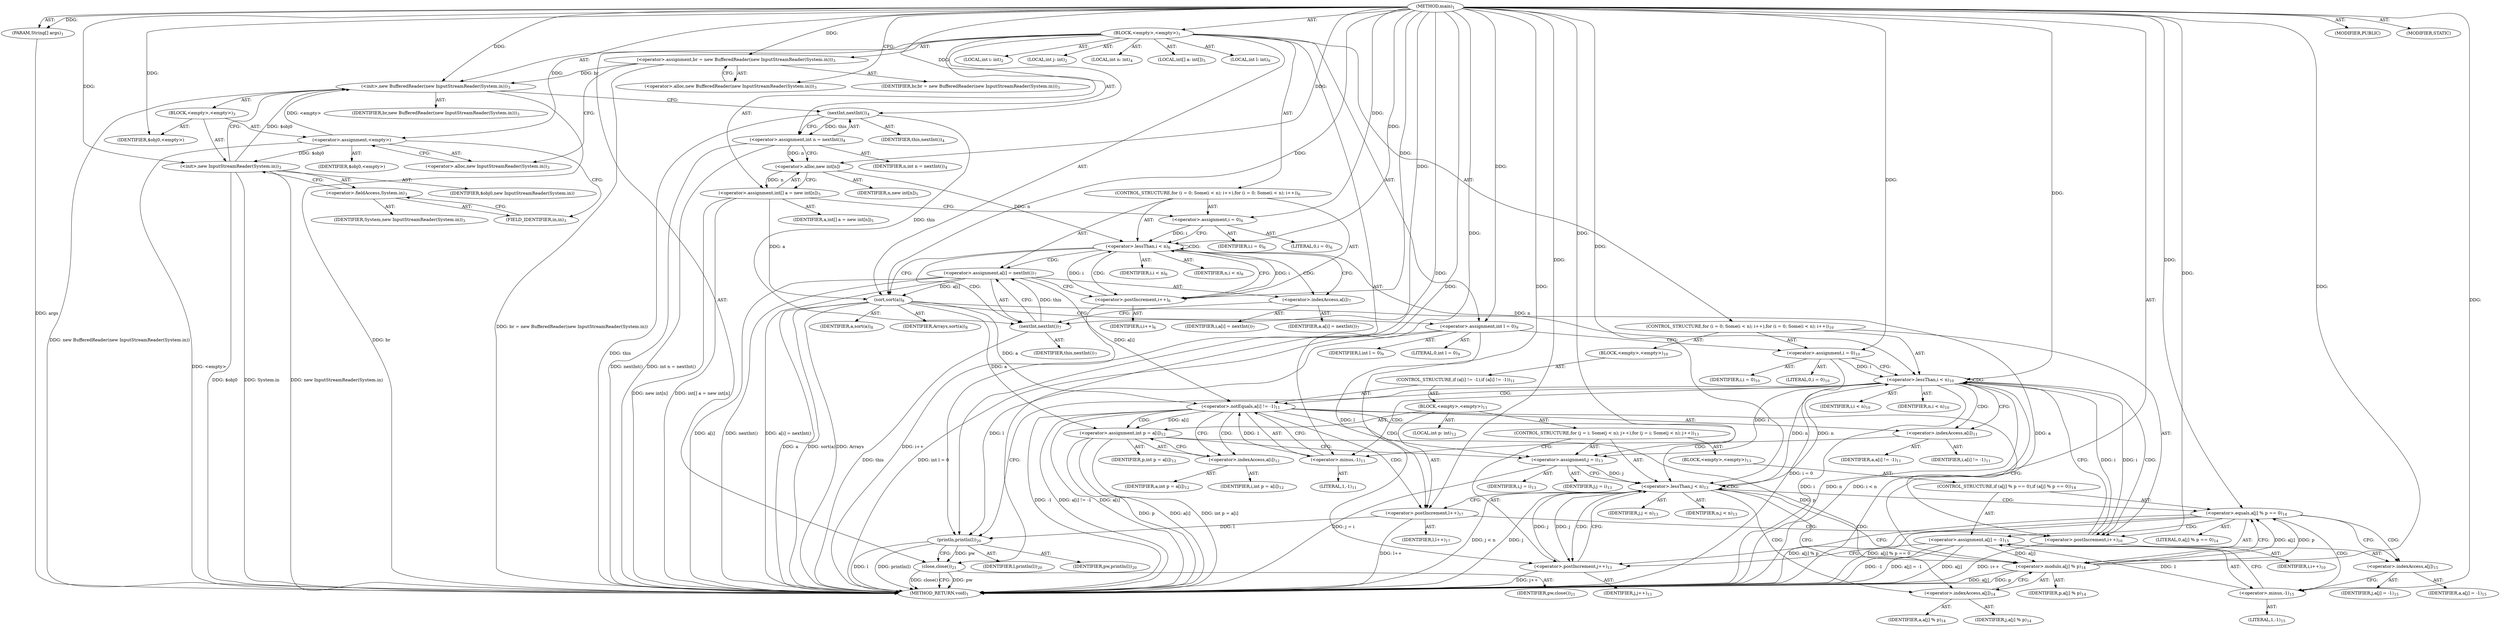 digraph "main" {  
"17" [label = <(METHOD,main)<SUB>1</SUB>> ]
"18" [label = <(PARAM,String[] args)<SUB>1</SUB>> ]
"19" [label = <(BLOCK,&lt;empty&gt;,&lt;empty&gt;)<SUB>1</SUB>> ]
"20" [label = <(LOCAL,int i: int)<SUB>2</SUB>> ]
"21" [label = <(LOCAL,int j: int)<SUB>2</SUB>> ]
"22" [label = <(&lt;operator&gt;.assignment,br = new BufferedReader(new InputStreamReader(System.in)))<SUB>3</SUB>> ]
"23" [label = <(IDENTIFIER,br,br = new BufferedReader(new InputStreamReader(System.in)))<SUB>3</SUB>> ]
"24" [label = <(&lt;operator&gt;.alloc,new BufferedReader(new InputStreamReader(System.in)))<SUB>3</SUB>> ]
"25" [label = <(&lt;init&gt;,new BufferedReader(new InputStreamReader(System.in)))<SUB>3</SUB>> ]
"26" [label = <(IDENTIFIER,br,new BufferedReader(new InputStreamReader(System.in)))<SUB>3</SUB>> ]
"27" [label = <(BLOCK,&lt;empty&gt;,&lt;empty&gt;)<SUB>3</SUB>> ]
"28" [label = <(&lt;operator&gt;.assignment,&lt;empty&gt;)> ]
"29" [label = <(IDENTIFIER,$obj0,&lt;empty&gt;)> ]
"30" [label = <(&lt;operator&gt;.alloc,new InputStreamReader(System.in))<SUB>3</SUB>> ]
"31" [label = <(&lt;init&gt;,new InputStreamReader(System.in))<SUB>3</SUB>> ]
"32" [label = <(IDENTIFIER,$obj0,new InputStreamReader(System.in))> ]
"33" [label = <(&lt;operator&gt;.fieldAccess,System.in)<SUB>3</SUB>> ]
"34" [label = <(IDENTIFIER,System,new InputStreamReader(System.in))<SUB>3</SUB>> ]
"35" [label = <(FIELD_IDENTIFIER,in,in)<SUB>3</SUB>> ]
"36" [label = <(IDENTIFIER,$obj0,&lt;empty&gt;)> ]
"37" [label = <(LOCAL,int n: int)<SUB>4</SUB>> ]
"38" [label = <(&lt;operator&gt;.assignment,int n = nextInt())<SUB>4</SUB>> ]
"39" [label = <(IDENTIFIER,n,int n = nextInt())<SUB>4</SUB>> ]
"40" [label = <(nextInt,nextInt())<SUB>4</SUB>> ]
"41" [label = <(IDENTIFIER,this,nextInt())<SUB>4</SUB>> ]
"42" [label = <(LOCAL,int[] a: int[])<SUB>5</SUB>> ]
"43" [label = <(&lt;operator&gt;.assignment,int[] a = new int[n])<SUB>5</SUB>> ]
"44" [label = <(IDENTIFIER,a,int[] a = new int[n])<SUB>5</SUB>> ]
"45" [label = <(&lt;operator&gt;.alloc,new int[n])> ]
"46" [label = <(IDENTIFIER,n,new int[n])<SUB>5</SUB>> ]
"47" [label = <(CONTROL_STRUCTURE,for (i = 0; Some(i &lt; n); i++),for (i = 0; Some(i &lt; n); i++))<SUB>6</SUB>> ]
"48" [label = <(&lt;operator&gt;.assignment,i = 0)<SUB>6</SUB>> ]
"49" [label = <(IDENTIFIER,i,i = 0)<SUB>6</SUB>> ]
"50" [label = <(LITERAL,0,i = 0)<SUB>6</SUB>> ]
"51" [label = <(&lt;operator&gt;.lessThan,i &lt; n)<SUB>6</SUB>> ]
"52" [label = <(IDENTIFIER,i,i &lt; n)<SUB>6</SUB>> ]
"53" [label = <(IDENTIFIER,n,i &lt; n)<SUB>6</SUB>> ]
"54" [label = <(&lt;operator&gt;.postIncrement,i++)<SUB>6</SUB>> ]
"55" [label = <(IDENTIFIER,i,i++)<SUB>6</SUB>> ]
"56" [label = <(&lt;operator&gt;.assignment,a[i] = nextInt())<SUB>7</SUB>> ]
"57" [label = <(&lt;operator&gt;.indexAccess,a[i])<SUB>7</SUB>> ]
"58" [label = <(IDENTIFIER,a,a[i] = nextInt())<SUB>7</SUB>> ]
"59" [label = <(IDENTIFIER,i,a[i] = nextInt())<SUB>7</SUB>> ]
"60" [label = <(nextInt,nextInt())<SUB>7</SUB>> ]
"61" [label = <(IDENTIFIER,this,nextInt())<SUB>7</SUB>> ]
"62" [label = <(sort,sort(a))<SUB>8</SUB>> ]
"63" [label = <(IDENTIFIER,Arrays,sort(a))<SUB>8</SUB>> ]
"64" [label = <(IDENTIFIER,a,sort(a))<SUB>8</SUB>> ]
"65" [label = <(LOCAL,int l: int)<SUB>9</SUB>> ]
"66" [label = <(&lt;operator&gt;.assignment,int l = 0)<SUB>9</SUB>> ]
"67" [label = <(IDENTIFIER,l,int l = 0)<SUB>9</SUB>> ]
"68" [label = <(LITERAL,0,int l = 0)<SUB>9</SUB>> ]
"69" [label = <(CONTROL_STRUCTURE,for (i = 0; Some(i &lt; n); i++),for (i = 0; Some(i &lt; n); i++))<SUB>10</SUB>> ]
"70" [label = <(&lt;operator&gt;.assignment,i = 0)<SUB>10</SUB>> ]
"71" [label = <(IDENTIFIER,i,i = 0)<SUB>10</SUB>> ]
"72" [label = <(LITERAL,0,i = 0)<SUB>10</SUB>> ]
"73" [label = <(&lt;operator&gt;.lessThan,i &lt; n)<SUB>10</SUB>> ]
"74" [label = <(IDENTIFIER,i,i &lt; n)<SUB>10</SUB>> ]
"75" [label = <(IDENTIFIER,n,i &lt; n)<SUB>10</SUB>> ]
"76" [label = <(&lt;operator&gt;.postIncrement,i++)<SUB>10</SUB>> ]
"77" [label = <(IDENTIFIER,i,i++)<SUB>10</SUB>> ]
"78" [label = <(BLOCK,&lt;empty&gt;,&lt;empty&gt;)<SUB>10</SUB>> ]
"79" [label = <(CONTROL_STRUCTURE,if (a[i] != -1),if (a[i] != -1))<SUB>11</SUB>> ]
"80" [label = <(&lt;operator&gt;.notEquals,a[i] != -1)<SUB>11</SUB>> ]
"81" [label = <(&lt;operator&gt;.indexAccess,a[i])<SUB>11</SUB>> ]
"82" [label = <(IDENTIFIER,a,a[i] != -1)<SUB>11</SUB>> ]
"83" [label = <(IDENTIFIER,i,a[i] != -1)<SUB>11</SUB>> ]
"84" [label = <(&lt;operator&gt;.minus,-1)<SUB>11</SUB>> ]
"85" [label = <(LITERAL,1,-1)<SUB>11</SUB>> ]
"86" [label = <(BLOCK,&lt;empty&gt;,&lt;empty&gt;)<SUB>11</SUB>> ]
"87" [label = <(LOCAL,int p: int)<SUB>12</SUB>> ]
"88" [label = <(&lt;operator&gt;.assignment,int p = a[i])<SUB>12</SUB>> ]
"89" [label = <(IDENTIFIER,p,int p = a[i])<SUB>12</SUB>> ]
"90" [label = <(&lt;operator&gt;.indexAccess,a[i])<SUB>12</SUB>> ]
"91" [label = <(IDENTIFIER,a,int p = a[i])<SUB>12</SUB>> ]
"92" [label = <(IDENTIFIER,i,int p = a[i])<SUB>12</SUB>> ]
"93" [label = <(CONTROL_STRUCTURE,for (j = i; Some(j &lt; n); j++),for (j = i; Some(j &lt; n); j++))<SUB>13</SUB>> ]
"94" [label = <(&lt;operator&gt;.assignment,j = i)<SUB>13</SUB>> ]
"95" [label = <(IDENTIFIER,j,j = i)<SUB>13</SUB>> ]
"96" [label = <(IDENTIFIER,i,j = i)<SUB>13</SUB>> ]
"97" [label = <(&lt;operator&gt;.lessThan,j &lt; n)<SUB>13</SUB>> ]
"98" [label = <(IDENTIFIER,j,j &lt; n)<SUB>13</SUB>> ]
"99" [label = <(IDENTIFIER,n,j &lt; n)<SUB>13</SUB>> ]
"100" [label = <(&lt;operator&gt;.postIncrement,j++)<SUB>13</SUB>> ]
"101" [label = <(IDENTIFIER,j,j++)<SUB>13</SUB>> ]
"102" [label = <(BLOCK,&lt;empty&gt;,&lt;empty&gt;)<SUB>13</SUB>> ]
"103" [label = <(CONTROL_STRUCTURE,if (a[j] % p == 0),if (a[j] % p == 0))<SUB>14</SUB>> ]
"104" [label = <(&lt;operator&gt;.equals,a[j] % p == 0)<SUB>14</SUB>> ]
"105" [label = <(&lt;operator&gt;.modulo,a[j] % p)<SUB>14</SUB>> ]
"106" [label = <(&lt;operator&gt;.indexAccess,a[j])<SUB>14</SUB>> ]
"107" [label = <(IDENTIFIER,a,a[j] % p)<SUB>14</SUB>> ]
"108" [label = <(IDENTIFIER,j,a[j] % p)<SUB>14</SUB>> ]
"109" [label = <(IDENTIFIER,p,a[j] % p)<SUB>14</SUB>> ]
"110" [label = <(LITERAL,0,a[j] % p == 0)<SUB>14</SUB>> ]
"111" [label = <(&lt;operator&gt;.assignment,a[j] = -1)<SUB>15</SUB>> ]
"112" [label = <(&lt;operator&gt;.indexAccess,a[j])<SUB>15</SUB>> ]
"113" [label = <(IDENTIFIER,a,a[j] = -1)<SUB>15</SUB>> ]
"114" [label = <(IDENTIFIER,j,a[j] = -1)<SUB>15</SUB>> ]
"115" [label = <(&lt;operator&gt;.minus,-1)<SUB>15</SUB>> ]
"116" [label = <(LITERAL,1,-1)<SUB>15</SUB>> ]
"117" [label = <(&lt;operator&gt;.postIncrement,l++)<SUB>17</SUB>> ]
"118" [label = <(IDENTIFIER,l,l++)<SUB>17</SUB>> ]
"119" [label = <(println,println(l))<SUB>20</SUB>> ]
"120" [label = <(IDENTIFIER,pw,println(l))<SUB>20</SUB>> ]
"121" [label = <(IDENTIFIER,l,println(l))<SUB>20</SUB>> ]
"122" [label = <(close,close())<SUB>21</SUB>> ]
"123" [label = <(IDENTIFIER,pw,close())<SUB>21</SUB>> ]
"124" [label = <(MODIFIER,PUBLIC)> ]
"125" [label = <(MODIFIER,STATIC)> ]
"126" [label = <(METHOD_RETURN,void)<SUB>1</SUB>> ]
  "17" -> "18"  [ label = "AST: "] 
  "17" -> "19"  [ label = "AST: "] 
  "17" -> "124"  [ label = "AST: "] 
  "17" -> "125"  [ label = "AST: "] 
  "17" -> "126"  [ label = "AST: "] 
  "19" -> "20"  [ label = "AST: "] 
  "19" -> "21"  [ label = "AST: "] 
  "19" -> "22"  [ label = "AST: "] 
  "19" -> "25"  [ label = "AST: "] 
  "19" -> "37"  [ label = "AST: "] 
  "19" -> "38"  [ label = "AST: "] 
  "19" -> "42"  [ label = "AST: "] 
  "19" -> "43"  [ label = "AST: "] 
  "19" -> "47"  [ label = "AST: "] 
  "19" -> "62"  [ label = "AST: "] 
  "19" -> "65"  [ label = "AST: "] 
  "19" -> "66"  [ label = "AST: "] 
  "19" -> "69"  [ label = "AST: "] 
  "19" -> "119"  [ label = "AST: "] 
  "19" -> "122"  [ label = "AST: "] 
  "22" -> "23"  [ label = "AST: "] 
  "22" -> "24"  [ label = "AST: "] 
  "25" -> "26"  [ label = "AST: "] 
  "25" -> "27"  [ label = "AST: "] 
  "27" -> "28"  [ label = "AST: "] 
  "27" -> "31"  [ label = "AST: "] 
  "27" -> "36"  [ label = "AST: "] 
  "28" -> "29"  [ label = "AST: "] 
  "28" -> "30"  [ label = "AST: "] 
  "31" -> "32"  [ label = "AST: "] 
  "31" -> "33"  [ label = "AST: "] 
  "33" -> "34"  [ label = "AST: "] 
  "33" -> "35"  [ label = "AST: "] 
  "38" -> "39"  [ label = "AST: "] 
  "38" -> "40"  [ label = "AST: "] 
  "40" -> "41"  [ label = "AST: "] 
  "43" -> "44"  [ label = "AST: "] 
  "43" -> "45"  [ label = "AST: "] 
  "45" -> "46"  [ label = "AST: "] 
  "47" -> "48"  [ label = "AST: "] 
  "47" -> "51"  [ label = "AST: "] 
  "47" -> "54"  [ label = "AST: "] 
  "47" -> "56"  [ label = "AST: "] 
  "48" -> "49"  [ label = "AST: "] 
  "48" -> "50"  [ label = "AST: "] 
  "51" -> "52"  [ label = "AST: "] 
  "51" -> "53"  [ label = "AST: "] 
  "54" -> "55"  [ label = "AST: "] 
  "56" -> "57"  [ label = "AST: "] 
  "56" -> "60"  [ label = "AST: "] 
  "57" -> "58"  [ label = "AST: "] 
  "57" -> "59"  [ label = "AST: "] 
  "60" -> "61"  [ label = "AST: "] 
  "62" -> "63"  [ label = "AST: "] 
  "62" -> "64"  [ label = "AST: "] 
  "66" -> "67"  [ label = "AST: "] 
  "66" -> "68"  [ label = "AST: "] 
  "69" -> "70"  [ label = "AST: "] 
  "69" -> "73"  [ label = "AST: "] 
  "69" -> "76"  [ label = "AST: "] 
  "69" -> "78"  [ label = "AST: "] 
  "70" -> "71"  [ label = "AST: "] 
  "70" -> "72"  [ label = "AST: "] 
  "73" -> "74"  [ label = "AST: "] 
  "73" -> "75"  [ label = "AST: "] 
  "76" -> "77"  [ label = "AST: "] 
  "78" -> "79"  [ label = "AST: "] 
  "79" -> "80"  [ label = "AST: "] 
  "79" -> "86"  [ label = "AST: "] 
  "80" -> "81"  [ label = "AST: "] 
  "80" -> "84"  [ label = "AST: "] 
  "81" -> "82"  [ label = "AST: "] 
  "81" -> "83"  [ label = "AST: "] 
  "84" -> "85"  [ label = "AST: "] 
  "86" -> "87"  [ label = "AST: "] 
  "86" -> "88"  [ label = "AST: "] 
  "86" -> "93"  [ label = "AST: "] 
  "86" -> "117"  [ label = "AST: "] 
  "88" -> "89"  [ label = "AST: "] 
  "88" -> "90"  [ label = "AST: "] 
  "90" -> "91"  [ label = "AST: "] 
  "90" -> "92"  [ label = "AST: "] 
  "93" -> "94"  [ label = "AST: "] 
  "93" -> "97"  [ label = "AST: "] 
  "93" -> "100"  [ label = "AST: "] 
  "93" -> "102"  [ label = "AST: "] 
  "94" -> "95"  [ label = "AST: "] 
  "94" -> "96"  [ label = "AST: "] 
  "97" -> "98"  [ label = "AST: "] 
  "97" -> "99"  [ label = "AST: "] 
  "100" -> "101"  [ label = "AST: "] 
  "102" -> "103"  [ label = "AST: "] 
  "103" -> "104"  [ label = "AST: "] 
  "103" -> "111"  [ label = "AST: "] 
  "104" -> "105"  [ label = "AST: "] 
  "104" -> "110"  [ label = "AST: "] 
  "105" -> "106"  [ label = "AST: "] 
  "105" -> "109"  [ label = "AST: "] 
  "106" -> "107"  [ label = "AST: "] 
  "106" -> "108"  [ label = "AST: "] 
  "111" -> "112"  [ label = "AST: "] 
  "111" -> "115"  [ label = "AST: "] 
  "112" -> "113"  [ label = "AST: "] 
  "112" -> "114"  [ label = "AST: "] 
  "115" -> "116"  [ label = "AST: "] 
  "117" -> "118"  [ label = "AST: "] 
  "119" -> "120"  [ label = "AST: "] 
  "119" -> "121"  [ label = "AST: "] 
  "122" -> "123"  [ label = "AST: "] 
  "22" -> "30"  [ label = "CFG: "] 
  "25" -> "40"  [ label = "CFG: "] 
  "38" -> "45"  [ label = "CFG: "] 
  "43" -> "48"  [ label = "CFG: "] 
  "62" -> "66"  [ label = "CFG: "] 
  "66" -> "70"  [ label = "CFG: "] 
  "119" -> "122"  [ label = "CFG: "] 
  "122" -> "126"  [ label = "CFG: "] 
  "24" -> "22"  [ label = "CFG: "] 
  "40" -> "38"  [ label = "CFG: "] 
  "45" -> "43"  [ label = "CFG: "] 
  "48" -> "51"  [ label = "CFG: "] 
  "51" -> "57"  [ label = "CFG: "] 
  "51" -> "62"  [ label = "CFG: "] 
  "54" -> "51"  [ label = "CFG: "] 
  "56" -> "54"  [ label = "CFG: "] 
  "70" -> "73"  [ label = "CFG: "] 
  "73" -> "81"  [ label = "CFG: "] 
  "73" -> "119"  [ label = "CFG: "] 
  "76" -> "73"  [ label = "CFG: "] 
  "28" -> "35"  [ label = "CFG: "] 
  "31" -> "25"  [ label = "CFG: "] 
  "57" -> "60"  [ label = "CFG: "] 
  "60" -> "56"  [ label = "CFG: "] 
  "30" -> "28"  [ label = "CFG: "] 
  "33" -> "31"  [ label = "CFG: "] 
  "80" -> "90"  [ label = "CFG: "] 
  "80" -> "76"  [ label = "CFG: "] 
  "35" -> "33"  [ label = "CFG: "] 
  "81" -> "84"  [ label = "CFG: "] 
  "84" -> "80"  [ label = "CFG: "] 
  "88" -> "94"  [ label = "CFG: "] 
  "117" -> "76"  [ label = "CFG: "] 
  "90" -> "88"  [ label = "CFG: "] 
  "94" -> "97"  [ label = "CFG: "] 
  "97" -> "106"  [ label = "CFG: "] 
  "97" -> "117"  [ label = "CFG: "] 
  "100" -> "97"  [ label = "CFG: "] 
  "104" -> "112"  [ label = "CFG: "] 
  "104" -> "100"  [ label = "CFG: "] 
  "111" -> "100"  [ label = "CFG: "] 
  "105" -> "104"  [ label = "CFG: "] 
  "112" -> "115"  [ label = "CFG: "] 
  "115" -> "111"  [ label = "CFG: "] 
  "106" -> "105"  [ label = "CFG: "] 
  "17" -> "24"  [ label = "CFG: "] 
  "18" -> "126"  [ label = "DDG: args"] 
  "22" -> "126"  [ label = "DDG: br = new BufferedReader(new InputStreamReader(System.in))"] 
  "25" -> "126"  [ label = "DDG: br"] 
  "28" -> "126"  [ label = "DDG: &lt;empty&gt;"] 
  "31" -> "126"  [ label = "DDG: $obj0"] 
  "31" -> "126"  [ label = "DDG: System.in"] 
  "31" -> "126"  [ label = "DDG: new InputStreamReader(System.in)"] 
  "25" -> "126"  [ label = "DDG: new BufferedReader(new InputStreamReader(System.in))"] 
  "40" -> "126"  [ label = "DDG: this"] 
  "38" -> "126"  [ label = "DDG: nextInt()"] 
  "38" -> "126"  [ label = "DDG: int n = nextInt()"] 
  "43" -> "126"  [ label = "DDG: new int[n]"] 
  "43" -> "126"  [ label = "DDG: int[] a = new int[n]"] 
  "62" -> "126"  [ label = "DDG: a"] 
  "62" -> "126"  [ label = "DDG: sort(a)"] 
  "66" -> "126"  [ label = "DDG: int l = 0"] 
  "70" -> "126"  [ label = "DDG: i = 0"] 
  "73" -> "126"  [ label = "DDG: i"] 
  "73" -> "126"  [ label = "DDG: n"] 
  "73" -> "126"  [ label = "DDG: i &lt; n"] 
  "119" -> "126"  [ label = "DDG: l"] 
  "119" -> "126"  [ label = "DDG: println(l)"] 
  "122" -> "126"  [ label = "DDG: pw"] 
  "122" -> "126"  [ label = "DDG: close()"] 
  "80" -> "126"  [ label = "DDG: a[i]"] 
  "80" -> "126"  [ label = "DDG: -1"] 
  "80" -> "126"  [ label = "DDG: a[i] != -1"] 
  "88" -> "126"  [ label = "DDG: p"] 
  "88" -> "126"  [ label = "DDG: a[i]"] 
  "88" -> "126"  [ label = "DDG: int p = a[i]"] 
  "94" -> "126"  [ label = "DDG: j = i"] 
  "97" -> "126"  [ label = "DDG: j"] 
  "97" -> "126"  [ label = "DDG: j &lt; n"] 
  "117" -> "126"  [ label = "DDG: l++"] 
  "76" -> "126"  [ label = "DDG: i++"] 
  "105" -> "126"  [ label = "DDG: a[j]"] 
  "105" -> "126"  [ label = "DDG: p"] 
  "104" -> "126"  [ label = "DDG: a[j] % p"] 
  "104" -> "126"  [ label = "DDG: a[j] % p == 0"] 
  "111" -> "126"  [ label = "DDG: a[j]"] 
  "111" -> "126"  [ label = "DDG: -1"] 
  "111" -> "126"  [ label = "DDG: a[j] = -1"] 
  "100" -> "126"  [ label = "DDG: j++"] 
  "56" -> "126"  [ label = "DDG: a[i]"] 
  "60" -> "126"  [ label = "DDG: this"] 
  "56" -> "126"  [ label = "DDG: nextInt()"] 
  "56" -> "126"  [ label = "DDG: a[i] = nextInt()"] 
  "54" -> "126"  [ label = "DDG: i++"] 
  "62" -> "126"  [ label = "DDG: Arrays"] 
  "17" -> "18"  [ label = "DDG: "] 
  "17" -> "22"  [ label = "DDG: "] 
  "40" -> "38"  [ label = "DDG: this"] 
  "45" -> "43"  [ label = "DDG: n"] 
  "17" -> "66"  [ label = "DDG: "] 
  "22" -> "25"  [ label = "DDG: br"] 
  "17" -> "25"  [ label = "DDG: "] 
  "28" -> "25"  [ label = "DDG: &lt;empty&gt;"] 
  "31" -> "25"  [ label = "DDG: $obj0"] 
  "17" -> "48"  [ label = "DDG: "] 
  "60" -> "56"  [ label = "DDG: this"] 
  "17" -> "62"  [ label = "DDG: "] 
  "43" -> "62"  [ label = "DDG: a"] 
  "56" -> "62"  [ label = "DDG: a[i]"] 
  "17" -> "70"  [ label = "DDG: "] 
  "17" -> "119"  [ label = "DDG: "] 
  "66" -> "119"  [ label = "DDG: l"] 
  "117" -> "119"  [ label = "DDG: l"] 
  "119" -> "122"  [ label = "DDG: pw"] 
  "17" -> "122"  [ label = "DDG: "] 
  "17" -> "28"  [ label = "DDG: "] 
  "17" -> "36"  [ label = "DDG: "] 
  "17" -> "40"  [ label = "DDG: "] 
  "38" -> "45"  [ label = "DDG: n"] 
  "17" -> "45"  [ label = "DDG: "] 
  "48" -> "51"  [ label = "DDG: i"] 
  "54" -> "51"  [ label = "DDG: i"] 
  "17" -> "51"  [ label = "DDG: "] 
  "45" -> "51"  [ label = "DDG: n"] 
  "51" -> "54"  [ label = "DDG: i"] 
  "17" -> "54"  [ label = "DDG: "] 
  "70" -> "73"  [ label = "DDG: i"] 
  "76" -> "73"  [ label = "DDG: i"] 
  "17" -> "73"  [ label = "DDG: "] 
  "51" -> "73"  [ label = "DDG: n"] 
  "97" -> "73"  [ label = "DDG: n"] 
  "73" -> "76"  [ label = "DDG: i"] 
  "17" -> "76"  [ label = "DDG: "] 
  "28" -> "31"  [ label = "DDG: $obj0"] 
  "17" -> "31"  [ label = "DDG: "] 
  "40" -> "60"  [ label = "DDG: this"] 
  "17" -> "60"  [ label = "DDG: "] 
  "62" -> "80"  [ label = "DDG: a"] 
  "56" -> "80"  [ label = "DDG: a[i]"] 
  "84" -> "80"  [ label = "DDG: 1"] 
  "62" -> "88"  [ label = "DDG: a"] 
  "80" -> "88"  [ label = "DDG: a[i]"] 
  "17" -> "84"  [ label = "DDG: "] 
  "73" -> "94"  [ label = "DDG: i"] 
  "17" -> "94"  [ label = "DDG: "] 
  "66" -> "117"  [ label = "DDG: l"] 
  "17" -> "117"  [ label = "DDG: "] 
  "94" -> "97"  [ label = "DDG: j"] 
  "100" -> "97"  [ label = "DDG: j"] 
  "17" -> "97"  [ label = "DDG: "] 
  "73" -> "97"  [ label = "DDG: n"] 
  "97" -> "100"  [ label = "DDG: j"] 
  "17" -> "100"  [ label = "DDG: "] 
  "115" -> "111"  [ label = "DDG: 1"] 
  "105" -> "104"  [ label = "DDG: a[j]"] 
  "105" -> "104"  [ label = "DDG: p"] 
  "17" -> "104"  [ label = "DDG: "] 
  "62" -> "105"  [ label = "DDG: a"] 
  "111" -> "105"  [ label = "DDG: a[j]"] 
  "88" -> "105"  [ label = "DDG: p"] 
  "17" -> "105"  [ label = "DDG: "] 
  "17" -> "115"  [ label = "DDG: "] 
  "51" -> "60"  [ label = "CDG: "] 
  "51" -> "51"  [ label = "CDG: "] 
  "51" -> "57"  [ label = "CDG: "] 
  "51" -> "56"  [ label = "CDG: "] 
  "51" -> "54"  [ label = "CDG: "] 
  "73" -> "73"  [ label = "CDG: "] 
  "73" -> "81"  [ label = "CDG: "] 
  "73" -> "84"  [ label = "CDG: "] 
  "73" -> "76"  [ label = "CDG: "] 
  "73" -> "80"  [ label = "CDG: "] 
  "80" -> "94"  [ label = "CDG: "] 
  "80" -> "97"  [ label = "CDG: "] 
  "80" -> "90"  [ label = "CDG: "] 
  "80" -> "88"  [ label = "CDG: "] 
  "80" -> "117"  [ label = "CDG: "] 
  "97" -> "104"  [ label = "CDG: "] 
  "97" -> "106"  [ label = "CDG: "] 
  "97" -> "97"  [ label = "CDG: "] 
  "97" -> "105"  [ label = "CDG: "] 
  "97" -> "100"  [ label = "CDG: "] 
  "104" -> "115"  [ label = "CDG: "] 
  "104" -> "112"  [ label = "CDG: "] 
  "104" -> "111"  [ label = "CDG: "] 
}
